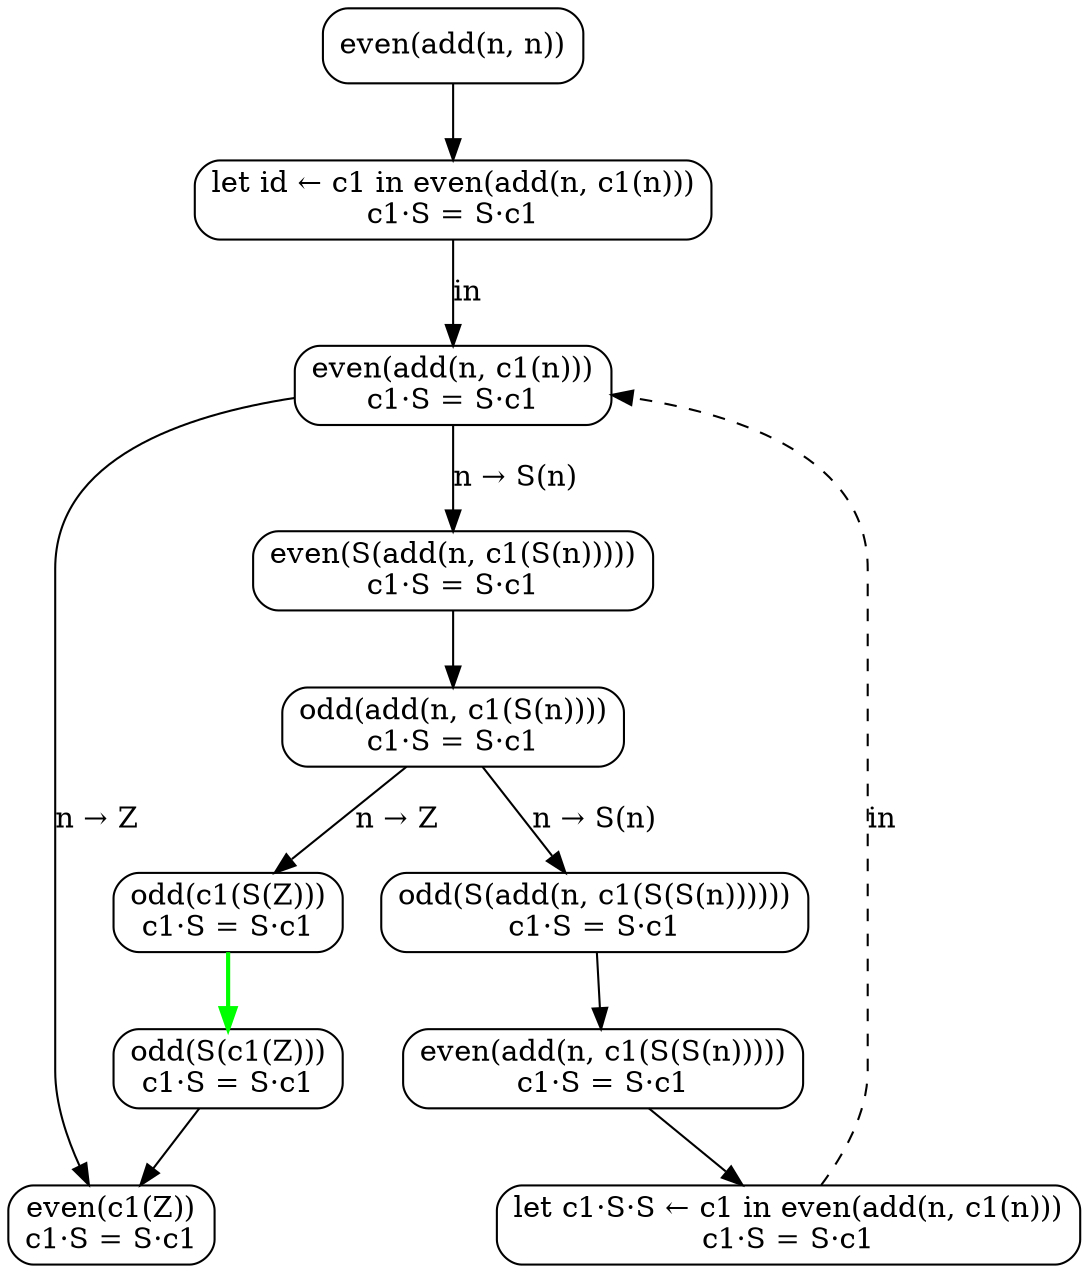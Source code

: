 digraph {
  node [shape=box, style=rounded];

  C0 [label="even(add(n, n))"];
  L1 [label="let id ← c1 in even(add(n, c1(n)))\nc1·S = S·c1"];
  C0 -> L1;
  G1 [label="even(add(n, c1(n)))\nc1·S = S·c1"];
  L1 -> G1 [label="in"];
  C1 [label="even(c1(Z))\nc1·S = S·c1"];
  G1 -> C1 [label="n → Z"];
  C2 [label="even(S(add(n, c1(S(n)))))\nc1·S = S·c1"];
  G1 -> C2 [label="n → S(n)"];
  G2 [label="odd(add(n, c1(S(n))))\nc1·S = S·c1"];
  C2 -> G2;
  C3 [label="odd(c1(S(Z)))\nc1·S = S·c1"];
  G2 -> C3 [label="n → Z"];
  C4 [label="odd(S(c1(Z)))\nc1·S = S·c1"];
  C3 -> C4 [style=bold, color=green];
  C4 -> C1;
  C5 [label="odd(S(add(n, c1(S(S(n))))))\nc1·S = S·c1"];
  G2 -> C5 [label="n → S(n)"];
  C6 [label="even(add(n, c1(S(S(n)))))\nc1·S = S·c1"];
  C5 -> C6;
  L2 [label="let c1·S·S ← c1 in even(add(n, c1(n)))\nc1·S = S·c1"];
  C6 -> L2;
  L2 -> G1 [label="in", style=dashed];
}
